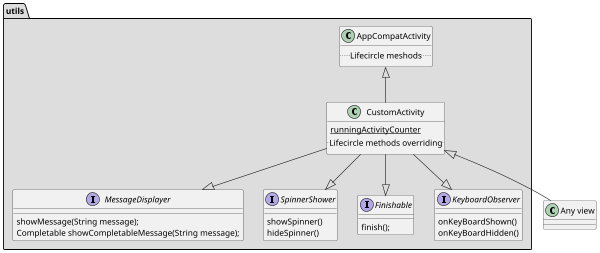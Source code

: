 @startuml
scale max 600 width
namespace utils #DDDDDD {
class CustomActivity{
    {static} runningActivityCounter
    ..Lifecircle methods overriding..
}

interface MessageDisplayer{
    showMessage(String message);
    Completable showCompletableMessage(String message);
}
interface SpinnerShower{
    showSpinner()
    hideSpinner()
}
interface Finishable{
    finish();
}
interface KeyboardObserver{
    onKeyBoardShown()
    onKeyBoardHidden()
}
class AppCompatActivity{
    ..Lifecircle meshods..
}

AppCompatActivity <|-- CustomActivity

CustomActivity --|> MessageDisplayer
CustomActivity --|> SpinnerShower
CustomActivity --|> Finishable
CustomActivity --|> KeyboardObserver
}

class Activity as "Any view"

utils.CustomActivity <|-- Activity

@enduml